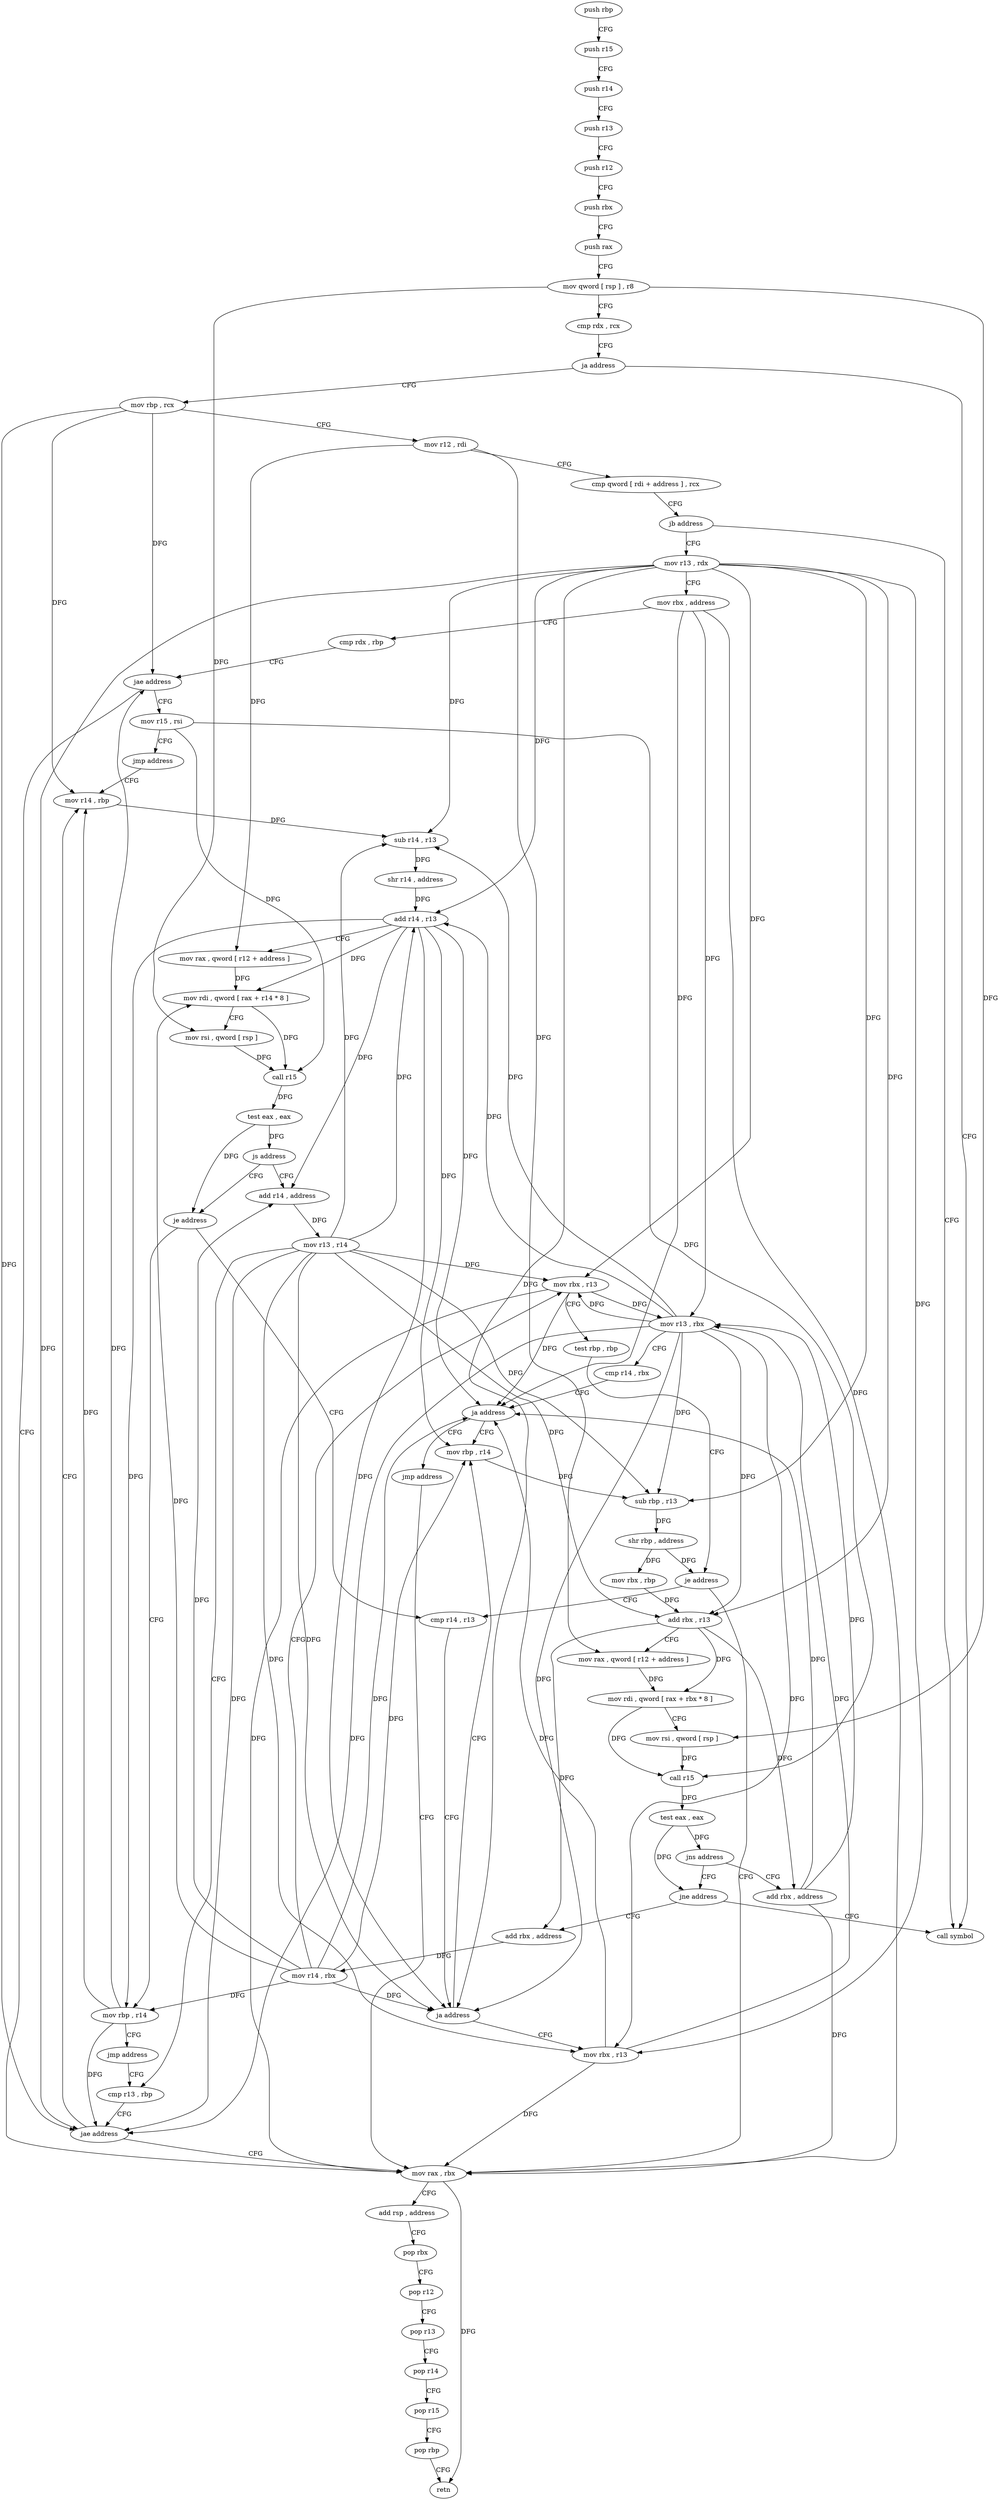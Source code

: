 digraph "func" {
"150288" [label = "push rbp" ]
"150289" [label = "push r15" ]
"150291" [label = "push r14" ]
"150293" [label = "push r13" ]
"150295" [label = "push r12" ]
"150297" [label = "push rbx" ]
"150298" [label = "push rax" ]
"150299" [label = "mov qword [ rsp ] , r8" ]
"150303" [label = "cmp rdx , rcx" ]
"150306" [label = "ja address" ]
"150508" [label = "call symbol" ]
"150312" [label = "mov rbp , rcx" ]
"150315" [label = "mov r12 , rdi" ]
"150318" [label = "cmp qword [ rdi + address ] , rcx" ]
"150322" [label = "jb address" ]
"150328" [label = "mov r13 , rdx" ]
"150331" [label = "mov rbx , address" ]
"150338" [label = "cmp rdx , rbp" ]
"150341" [label = "jae address" ]
"150490" [label = "mov rax , rbx" ]
"150347" [label = "mov r15 , rsi" ]
"150493" [label = "add rsp , address" ]
"150497" [label = "pop rbx" ]
"150498" [label = "pop r12" ]
"150500" [label = "pop r13" ]
"150502" [label = "pop r14" ]
"150504" [label = "pop r15" ]
"150506" [label = "pop rbp" ]
"150507" [label = "retn" ]
"150350" [label = "jmp address" ]
"150364" [label = "mov r14 , rbp" ]
"150367" [label = "sub r14 , r13" ]
"150370" [label = "shr r14 , address" ]
"150373" [label = "add r14 , r13" ]
"150376" [label = "mov rax , qword [ r12 + address ]" ]
"150381" [label = "mov rdi , qword [ rax + r14 * 8 ]" ]
"150385" [label = "mov rsi , qword [ rsp ]" ]
"150389" [label = "call r15" ]
"150392" [label = "test eax , eax" ]
"150394" [label = "js address" ]
"150352" [label = "add r14 , address" ]
"150396" [label = "je address" ]
"150356" [label = "mov r13 , r14" ]
"150359" [label = "cmp r13 , rbp" ]
"150482" [label = "cmp r14 , r13" ]
"150398" [label = "mov rbp , r14" ]
"150485" [label = "ja address" ]
"150416" [label = "mov rbp , r14" ]
"150487" [label = "mov rbx , r13" ]
"150401" [label = "jmp address" ]
"150419" [label = "sub rbp , r13" ]
"150422" [label = "shr rbp , address" ]
"150425" [label = "mov rbx , rbp" ]
"150428" [label = "add rbx , r13" ]
"150431" [label = "mov rax , qword [ r12 + address ]" ]
"150436" [label = "mov rdi , qword [ rax + rbx * 8 ]" ]
"150440" [label = "mov rsi , qword [ rsp ]" ]
"150444" [label = "call r15" ]
"150447" [label = "test eax , eax" ]
"150449" [label = "jns address" ]
"150465" [label = "jne address" ]
"150451" [label = "add rbx , address" ]
"150362" [label = "jae address" ]
"150467" [label = "add rbx , address" ]
"150455" [label = "mov r13 , rbx" ]
"150458" [label = "cmp r14 , rbx" ]
"150461" [label = "ja address" ]
"150463" [label = "jmp address" ]
"150471" [label = "mov r14 , rbx" ]
"150474" [label = "mov rbx , r13" ]
"150477" [label = "test rbp , rbp" ]
"150480" [label = "je address" ]
"150288" -> "150289" [ label = "CFG" ]
"150289" -> "150291" [ label = "CFG" ]
"150291" -> "150293" [ label = "CFG" ]
"150293" -> "150295" [ label = "CFG" ]
"150295" -> "150297" [ label = "CFG" ]
"150297" -> "150298" [ label = "CFG" ]
"150298" -> "150299" [ label = "CFG" ]
"150299" -> "150303" [ label = "CFG" ]
"150299" -> "150385" [ label = "DFG" ]
"150299" -> "150440" [ label = "DFG" ]
"150303" -> "150306" [ label = "CFG" ]
"150306" -> "150508" [ label = "CFG" ]
"150306" -> "150312" [ label = "CFG" ]
"150312" -> "150315" [ label = "CFG" ]
"150312" -> "150341" [ label = "DFG" ]
"150312" -> "150364" [ label = "DFG" ]
"150312" -> "150362" [ label = "DFG" ]
"150315" -> "150318" [ label = "CFG" ]
"150315" -> "150376" [ label = "DFG" ]
"150315" -> "150431" [ label = "DFG" ]
"150318" -> "150322" [ label = "CFG" ]
"150322" -> "150508" [ label = "CFG" ]
"150322" -> "150328" [ label = "CFG" ]
"150328" -> "150331" [ label = "CFG" ]
"150328" -> "150367" [ label = "DFG" ]
"150328" -> "150373" [ label = "DFG" ]
"150328" -> "150362" [ label = "DFG" ]
"150328" -> "150485" [ label = "DFG" ]
"150328" -> "150419" [ label = "DFG" ]
"150328" -> "150428" [ label = "DFG" ]
"150328" -> "150487" [ label = "DFG" ]
"150328" -> "150474" [ label = "DFG" ]
"150331" -> "150338" [ label = "CFG" ]
"150331" -> "150490" [ label = "DFG" ]
"150331" -> "150455" [ label = "DFG" ]
"150331" -> "150461" [ label = "DFG" ]
"150338" -> "150341" [ label = "CFG" ]
"150341" -> "150490" [ label = "CFG" ]
"150341" -> "150347" [ label = "CFG" ]
"150490" -> "150493" [ label = "CFG" ]
"150490" -> "150507" [ label = "DFG" ]
"150347" -> "150350" [ label = "CFG" ]
"150347" -> "150389" [ label = "DFG" ]
"150347" -> "150444" [ label = "DFG" ]
"150493" -> "150497" [ label = "CFG" ]
"150497" -> "150498" [ label = "CFG" ]
"150498" -> "150500" [ label = "CFG" ]
"150500" -> "150502" [ label = "CFG" ]
"150502" -> "150504" [ label = "CFG" ]
"150504" -> "150506" [ label = "CFG" ]
"150506" -> "150507" [ label = "CFG" ]
"150350" -> "150364" [ label = "CFG" ]
"150364" -> "150367" [ label = "DFG" ]
"150367" -> "150370" [ label = "DFG" ]
"150370" -> "150373" [ label = "DFG" ]
"150373" -> "150376" [ label = "CFG" ]
"150373" -> "150381" [ label = "DFG" ]
"150373" -> "150352" [ label = "DFG" ]
"150373" -> "150485" [ label = "DFG" ]
"150373" -> "150398" [ label = "DFG" ]
"150373" -> "150416" [ label = "DFG" ]
"150373" -> "150461" [ label = "DFG" ]
"150376" -> "150381" [ label = "DFG" ]
"150381" -> "150385" [ label = "CFG" ]
"150381" -> "150389" [ label = "DFG" ]
"150385" -> "150389" [ label = "DFG" ]
"150389" -> "150392" [ label = "DFG" ]
"150392" -> "150394" [ label = "DFG" ]
"150392" -> "150396" [ label = "DFG" ]
"150394" -> "150352" [ label = "CFG" ]
"150394" -> "150396" [ label = "CFG" ]
"150352" -> "150356" [ label = "DFG" ]
"150396" -> "150482" [ label = "CFG" ]
"150396" -> "150398" [ label = "CFG" ]
"150356" -> "150359" [ label = "CFG" ]
"150356" -> "150367" [ label = "DFG" ]
"150356" -> "150373" [ label = "DFG" ]
"150356" -> "150362" [ label = "DFG" ]
"150356" -> "150485" [ label = "DFG" ]
"150356" -> "150419" [ label = "DFG" ]
"150356" -> "150428" [ label = "DFG" ]
"150356" -> "150487" [ label = "DFG" ]
"150356" -> "150474" [ label = "DFG" ]
"150359" -> "150362" [ label = "CFG" ]
"150482" -> "150485" [ label = "CFG" ]
"150398" -> "150401" [ label = "CFG" ]
"150398" -> "150341" [ label = "DFG" ]
"150398" -> "150364" [ label = "DFG" ]
"150398" -> "150362" [ label = "DFG" ]
"150485" -> "150416" [ label = "CFG" ]
"150485" -> "150487" [ label = "CFG" ]
"150416" -> "150419" [ label = "DFG" ]
"150487" -> "150490" [ label = "DFG" ]
"150487" -> "150455" [ label = "DFG" ]
"150487" -> "150461" [ label = "DFG" ]
"150401" -> "150359" [ label = "CFG" ]
"150419" -> "150422" [ label = "DFG" ]
"150422" -> "150425" [ label = "DFG" ]
"150422" -> "150480" [ label = "DFG" ]
"150425" -> "150428" [ label = "DFG" ]
"150428" -> "150431" [ label = "CFG" ]
"150428" -> "150436" [ label = "DFG" ]
"150428" -> "150451" [ label = "DFG" ]
"150428" -> "150467" [ label = "DFG" ]
"150431" -> "150436" [ label = "DFG" ]
"150436" -> "150440" [ label = "CFG" ]
"150436" -> "150444" [ label = "DFG" ]
"150440" -> "150444" [ label = "DFG" ]
"150444" -> "150447" [ label = "DFG" ]
"150447" -> "150449" [ label = "DFG" ]
"150447" -> "150465" [ label = "DFG" ]
"150449" -> "150465" [ label = "CFG" ]
"150449" -> "150451" [ label = "CFG" ]
"150465" -> "150508" [ label = "CFG" ]
"150465" -> "150467" [ label = "CFG" ]
"150451" -> "150455" [ label = "DFG" ]
"150451" -> "150490" [ label = "DFG" ]
"150451" -> "150461" [ label = "DFG" ]
"150362" -> "150490" [ label = "CFG" ]
"150362" -> "150364" [ label = "CFG" ]
"150467" -> "150471" [ label = "DFG" ]
"150455" -> "150458" [ label = "CFG" ]
"150455" -> "150367" [ label = "DFG" ]
"150455" -> "150373" [ label = "DFG" ]
"150455" -> "150485" [ label = "DFG" ]
"150455" -> "150419" [ label = "DFG" ]
"150455" -> "150428" [ label = "DFG" ]
"150455" -> "150487" [ label = "DFG" ]
"150455" -> "150362" [ label = "DFG" ]
"150455" -> "150474" [ label = "DFG" ]
"150458" -> "150461" [ label = "CFG" ]
"150461" -> "150416" [ label = "CFG" ]
"150461" -> "150463" [ label = "CFG" ]
"150463" -> "150490" [ label = "CFG" ]
"150471" -> "150474" [ label = "CFG" ]
"150471" -> "150381" [ label = "DFG" ]
"150471" -> "150352" [ label = "DFG" ]
"150471" -> "150398" [ label = "DFG" ]
"150471" -> "150416" [ label = "DFG" ]
"150471" -> "150485" [ label = "DFG" ]
"150471" -> "150461" [ label = "DFG" ]
"150474" -> "150477" [ label = "CFG" ]
"150474" -> "150490" [ label = "DFG" ]
"150474" -> "150455" [ label = "DFG" ]
"150474" -> "150461" [ label = "DFG" ]
"150477" -> "150480" [ label = "CFG" ]
"150480" -> "150490" [ label = "CFG" ]
"150480" -> "150482" [ label = "CFG" ]
}
